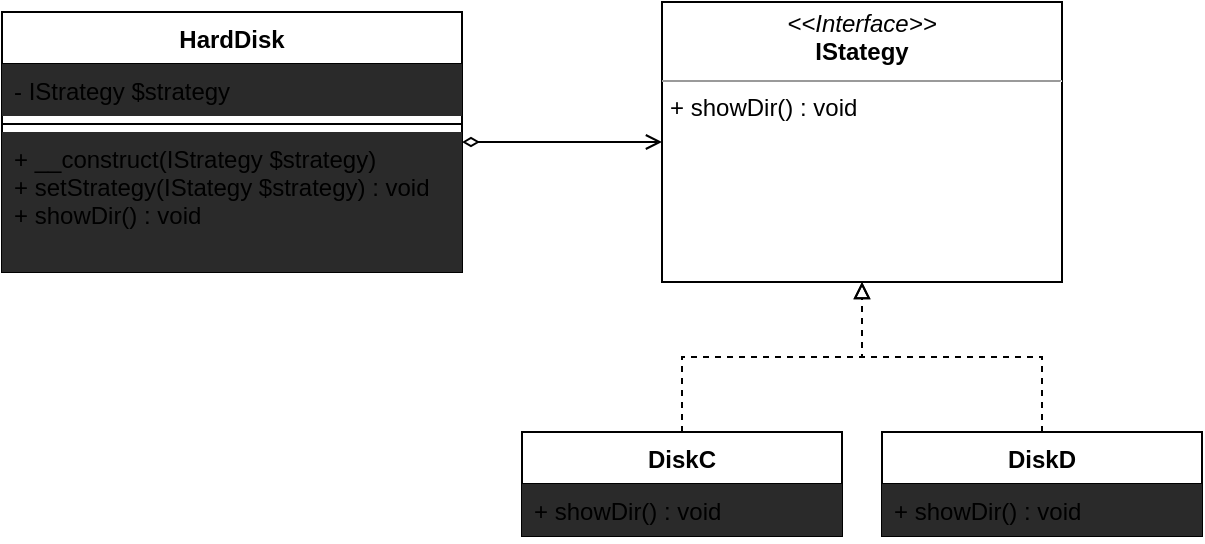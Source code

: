 <mxfile version="13.9.9" type="device"><diagram id="39mMHC9wY0TGsZmHthvj" name="Страница 1"><mxGraphModel dx="1024" dy="592" grid="1" gridSize="10" guides="1" tooltips="1" connect="1" arrows="1" fold="1" page="1" pageScale="1" pageWidth="827" pageHeight="1169" math="0" shadow="0"><root><mxCell id="0"/><mxCell id="1" parent="0"/><mxCell id="6L0zajIdS8R5KiZP1kqK-14" style="edgeStyle=orthogonalEdgeStyle;rounded=0;orthogonalLoop=1;jettySize=auto;html=1;startArrow=diamondThin;startFill=0;endArrow=open;endFill=0;" parent="1" source="6L0zajIdS8R5KiZP1kqK-1" target="6L0zajIdS8R5KiZP1kqK-5" edge="1"><mxGeometry relative="1" as="geometry"/></mxCell><mxCell id="6L0zajIdS8R5KiZP1kqK-1" value="HardDisk" style="swimlane;fontStyle=1;align=center;verticalAlign=top;childLayout=stackLayout;horizontal=1;startSize=26;horizontalStack=0;resizeParent=1;resizeParentMax=0;resizeLast=0;collapsible=1;marginBottom=0;" parent="1" vertex="1"><mxGeometry x="120" y="65" width="230" height="130" as="geometry"/></mxCell><mxCell id="6L0zajIdS8R5KiZP1kqK-2" value="- IStrategy $strategy" style="text;align=left;verticalAlign=top;spacingLeft=4;spacingRight=4;overflow=hidden;rotatable=0;points=[[0,0.5],[1,0.5]];portConstraint=eastwest;fillColor=#2a2a2a;" parent="6L0zajIdS8R5KiZP1kqK-1" vertex="1"><mxGeometry y="26" width="230" height="26" as="geometry"/></mxCell><mxCell id="6L0zajIdS8R5KiZP1kqK-3" value="" style="line;strokeWidth=1;fillColor=none;align=left;verticalAlign=middle;spacingTop=-1;spacingLeft=3;spacingRight=3;rotatable=0;labelPosition=right;points=[];portConstraint=eastwest;" parent="6L0zajIdS8R5KiZP1kqK-1" vertex="1"><mxGeometry y="52" width="230" height="8" as="geometry"/></mxCell><mxCell id="6L0zajIdS8R5KiZP1kqK-4" value="+ __construct(IStrategy $strategy)&#10;+ setStrategy(IStategy $strategy) : void&#10;+ showDir() : void" style="text;align=left;verticalAlign=top;spacingLeft=4;spacingRight=4;overflow=hidden;rotatable=0;points=[[0,0.5],[1,0.5]];portConstraint=eastwest;fillColor=#2a2a2a;" parent="6L0zajIdS8R5KiZP1kqK-1" vertex="1"><mxGeometry y="60" width="230" height="70" as="geometry"/></mxCell><mxCell id="6L0zajIdS8R5KiZP1kqK-5" value="&lt;p style=&quot;margin: 0px ; margin-top: 4px ; text-align: center&quot;&gt;&lt;i&gt;&amp;lt;&amp;lt;Interface&amp;gt;&amp;gt;&lt;/i&gt;&lt;br&gt;&lt;b&gt;IStategy&lt;/b&gt;&lt;/p&gt;&lt;hr size=&quot;1&quot;&gt;&lt;p style=&quot;margin: 0px ; margin-left: 4px&quot;&gt;+ showDir() : void&lt;/p&gt;" style="verticalAlign=top;align=left;overflow=fill;fontSize=12;fontFamily=Helvetica;html=1;" parent="1" vertex="1"><mxGeometry x="450" y="60" width="200" height="140" as="geometry"/></mxCell><mxCell id="6L0zajIdS8R5KiZP1kqK-15" style="edgeStyle=orthogonalEdgeStyle;rounded=0;orthogonalLoop=1;jettySize=auto;html=1;startArrow=none;startFill=0;endArrow=block;endFill=0;dashed=1;" parent="1" source="6L0zajIdS8R5KiZP1kqK-6" target="6L0zajIdS8R5KiZP1kqK-5" edge="1"><mxGeometry relative="1" as="geometry"/></mxCell><mxCell id="6L0zajIdS8R5KiZP1kqK-6" value="DiskC" style="swimlane;fontStyle=1;align=center;verticalAlign=top;childLayout=stackLayout;horizontal=1;startSize=26;horizontalStack=0;resizeParent=1;resizeParentMax=0;resizeLast=0;collapsible=1;marginBottom=0;" parent="1" vertex="1"><mxGeometry x="380" y="275" width="160" height="52" as="geometry"/></mxCell><mxCell id="6L0zajIdS8R5KiZP1kqK-9" value="+ showDir() : void" style="text;align=left;verticalAlign=top;spacingLeft=4;spacingRight=4;overflow=hidden;rotatable=0;points=[[0,0.5],[1,0.5]];portConstraint=eastwest;fillColor=#2a2a2a;" parent="6L0zajIdS8R5KiZP1kqK-6" vertex="1"><mxGeometry y="26" width="160" height="26" as="geometry"/></mxCell><mxCell id="6L0zajIdS8R5KiZP1kqK-16" style="edgeStyle=orthogonalEdgeStyle;rounded=0;orthogonalLoop=1;jettySize=auto;html=1;dashed=1;startArrow=none;startFill=0;endArrow=block;endFill=0;" parent="1" source="6L0zajIdS8R5KiZP1kqK-12" target="6L0zajIdS8R5KiZP1kqK-5" edge="1"><mxGeometry relative="1" as="geometry"/></mxCell><mxCell id="6L0zajIdS8R5KiZP1kqK-12" value="DiskD" style="swimlane;fontStyle=1;align=center;verticalAlign=top;childLayout=stackLayout;horizontal=1;startSize=26;horizontalStack=0;resizeParent=1;resizeParentMax=0;resizeLast=0;collapsible=1;marginBottom=0;" parent="1" vertex="1"><mxGeometry x="560" y="275" width="160" height="52" as="geometry"/></mxCell><mxCell id="6L0zajIdS8R5KiZP1kqK-13" value="+ showDir() : void" style="text;align=left;verticalAlign=top;spacingLeft=4;spacingRight=4;overflow=hidden;rotatable=0;points=[[0,0.5],[1,0.5]];portConstraint=eastwest;fillColor=#2a2a2a;" parent="6L0zajIdS8R5KiZP1kqK-12" vertex="1"><mxGeometry y="26" width="160" height="26" as="geometry"/></mxCell></root></mxGraphModel></diagram></mxfile>